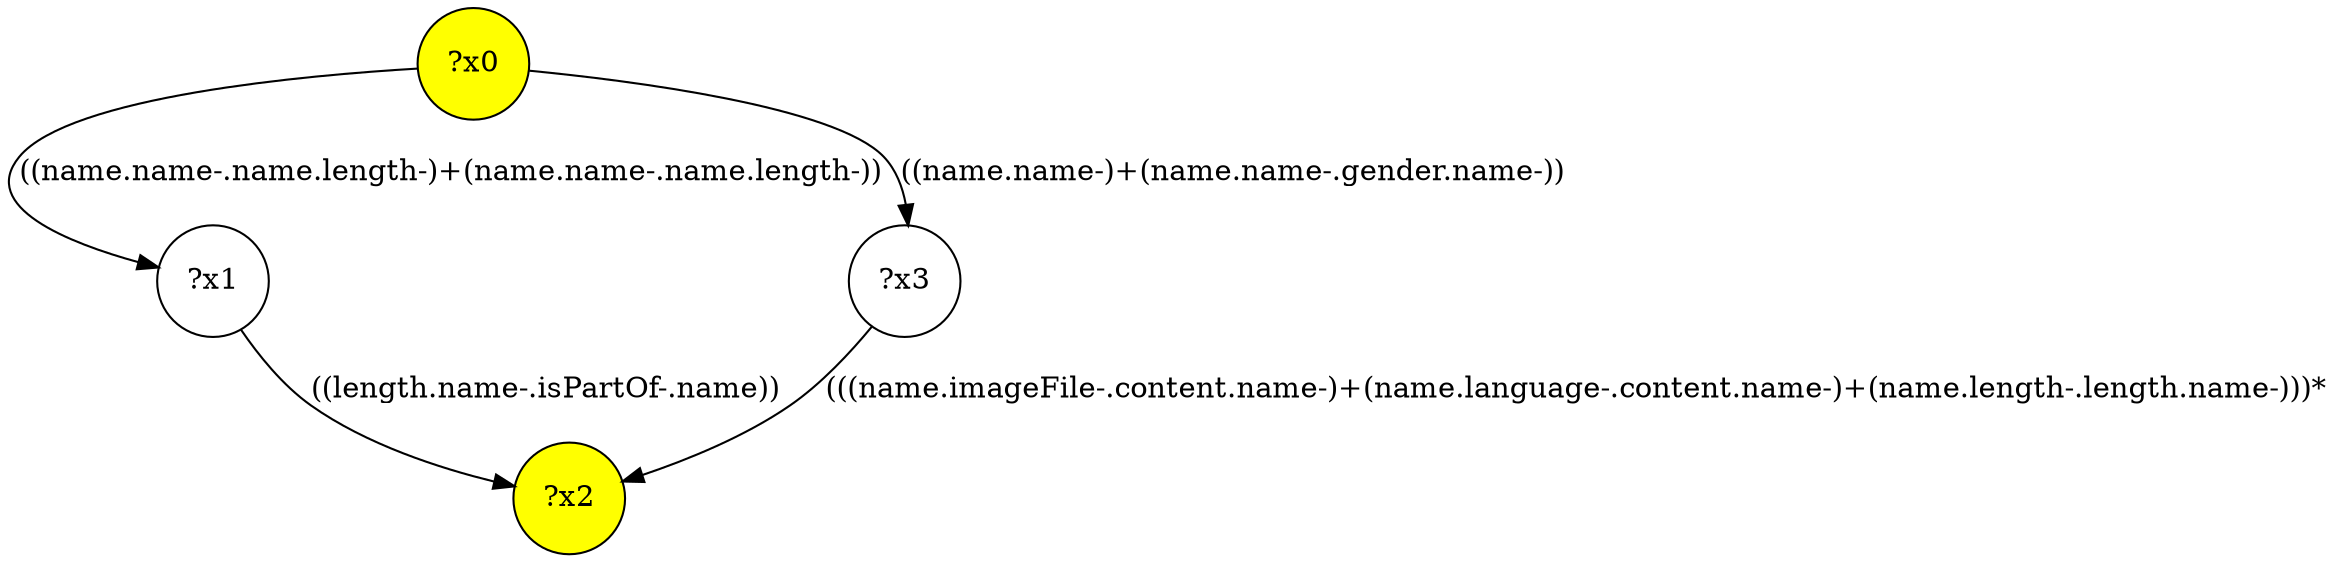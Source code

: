 digraph g {
	x0 [fillcolor="yellow", style="filled," shape=circle, label="?x0"];
	x2 [fillcolor="yellow", style="filled," shape=circle, label="?x2"];
	x1 [shape=circle, label="?x1"];
	x0 -> x1 [label="((name.name-.name.length-)+(name.name-.name.length-))"];
	x1 -> x2 [label="((length.name-.isPartOf-.name))"];
	x3 [shape=circle, label="?x3"];
	x0 -> x3 [label="((name.name-)+(name.name-.gender.name-))"];
	x3 -> x2 [label="(((name.imageFile-.content.name-)+(name.language-.content.name-)+(name.length-.length.name-)))*"];
}
